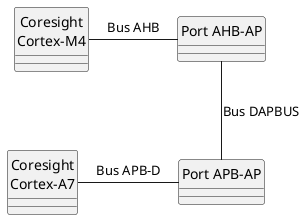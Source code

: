 @startuml bus_ports

hide circle
skinparam classAttributeIconSize 0
skinparam shadowing false
skinparam classStyle rectangle

"Coresight\nCortex-M4" -right- "Port AHB-AP" : Bus AHB
"Port AHB-AP" -down- "Port APB-AP" : Bus DAPBUS
"Port APB-AP" -left- "Coresight\nCortex-A7" : Bus APB-D

@enduml
